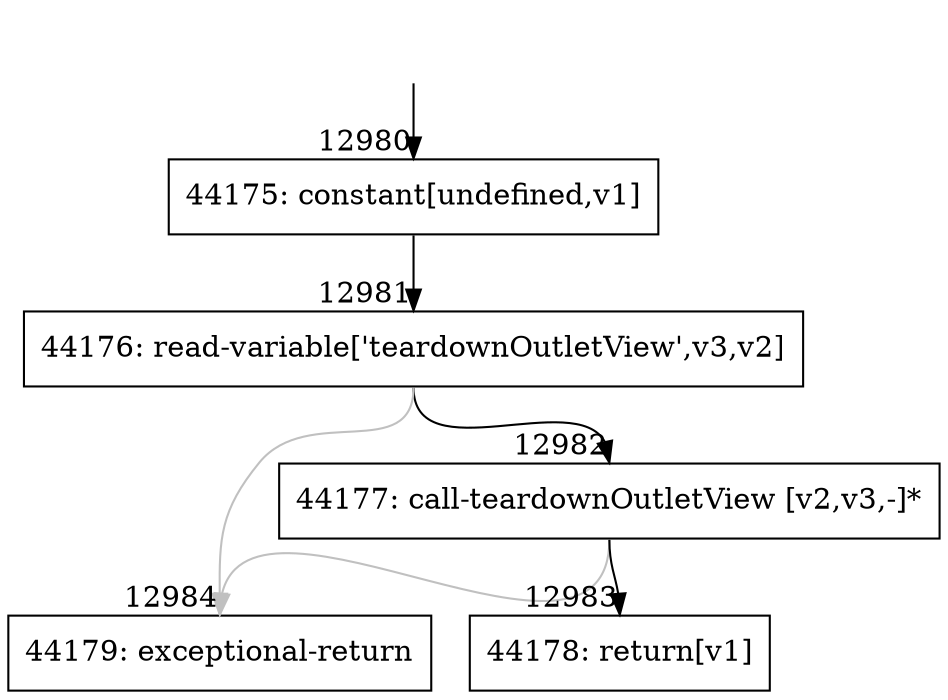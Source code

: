 digraph {
rankdir="TD"
BB_entry1072[shape=none,label=""];
BB_entry1072 -> BB12980 [tailport=s, headport=n, headlabel="    12980"]
BB12980 [shape=record label="{44175: constant[undefined,v1]}" ] 
BB12980 -> BB12981 [tailport=s, headport=n, headlabel="      12981"]
BB12981 [shape=record label="{44176: read-variable['teardownOutletView',v3,v2]}" ] 
BB12981 -> BB12982 [tailport=s, headport=n, headlabel="      12982"]
BB12981 -> BB12984 [tailport=s, headport=n, color=gray, headlabel="      12984"]
BB12982 [shape=record label="{44177: call-teardownOutletView [v2,v3,-]*}" ] 
BB12982 -> BB12983 [tailport=s, headport=n, headlabel="      12983"]
BB12982 -> BB12984 [tailport=s, headport=n, color=gray]
BB12983 [shape=record label="{44178: return[v1]}" ] 
BB12984 [shape=record label="{44179: exceptional-return}" ] 
//#$~ 24580
}
